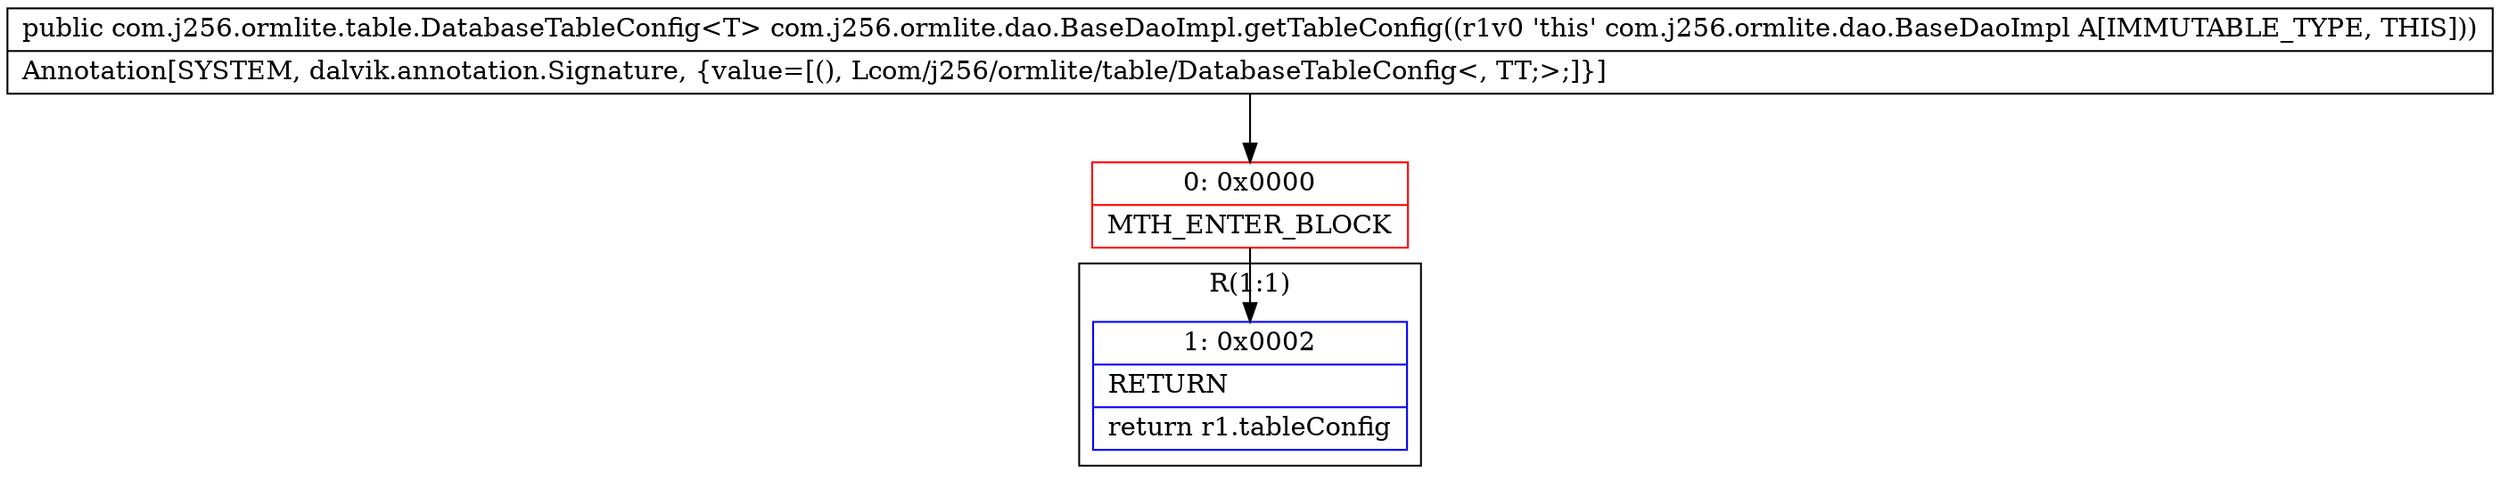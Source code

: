 digraph "CFG forcom.j256.ormlite.dao.BaseDaoImpl.getTableConfig()Lcom\/j256\/ormlite\/table\/DatabaseTableConfig;" {
subgraph cluster_Region_1400097219 {
label = "R(1:1)";
node [shape=record,color=blue];
Node_1 [shape=record,label="{1\:\ 0x0002|RETURN\l|return r1.tableConfig\l}"];
}
Node_0 [shape=record,color=red,label="{0\:\ 0x0000|MTH_ENTER_BLOCK\l}"];
MethodNode[shape=record,label="{public com.j256.ormlite.table.DatabaseTableConfig\<T\> com.j256.ormlite.dao.BaseDaoImpl.getTableConfig((r1v0 'this' com.j256.ormlite.dao.BaseDaoImpl A[IMMUTABLE_TYPE, THIS]))  | Annotation[SYSTEM, dalvik.annotation.Signature, \{value=[(), Lcom\/j256\/ormlite\/table\/DatabaseTableConfig\<, TT;\>;]\}]\l}"];
MethodNode -> Node_0;
Node_0 -> Node_1;
}

